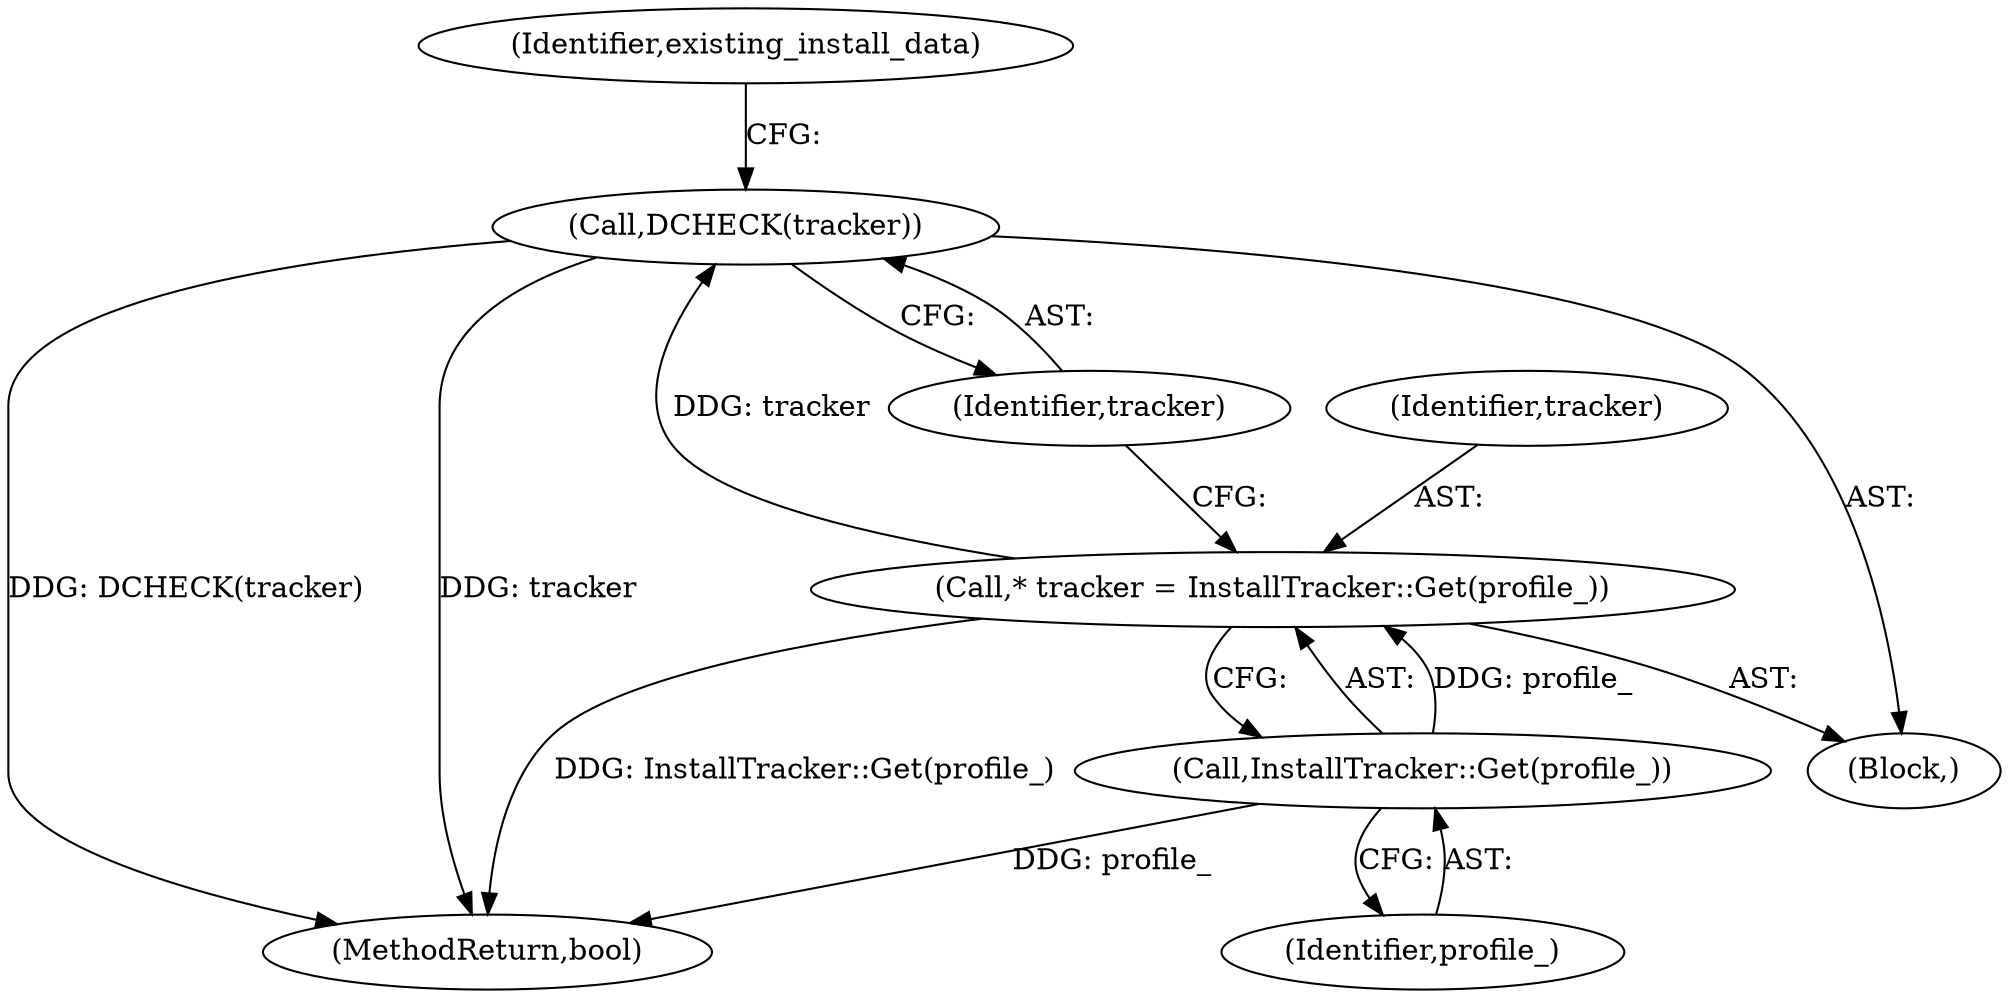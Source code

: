 digraph "0_Chrome_d30a8bd191f17b61938fc87890bffc80049b0774_4@pointer" {
"1000109" [label="(Call,DCHECK(tracker))"];
"1000105" [label="(Call,* tracker = InstallTracker::Get(profile_))"];
"1000107" [label="(Call,InstallTracker::Get(profile_))"];
"1000138" [label="(MethodReturn,bool)"];
"1000110" [label="(Identifier,tracker)"];
"1000103" [label="(Block,)"];
"1000107" [label="(Call,InstallTracker::Get(profile_))"];
"1000109" [label="(Call,DCHECK(tracker))"];
"1000108" [label="(Identifier,profile_)"];
"1000113" [label="(Identifier,existing_install_data)"];
"1000105" [label="(Call,* tracker = InstallTracker::Get(profile_))"];
"1000106" [label="(Identifier,tracker)"];
"1000109" -> "1000103"  [label="AST: "];
"1000109" -> "1000110"  [label="CFG: "];
"1000110" -> "1000109"  [label="AST: "];
"1000113" -> "1000109"  [label="CFG: "];
"1000109" -> "1000138"  [label="DDG: DCHECK(tracker)"];
"1000109" -> "1000138"  [label="DDG: tracker"];
"1000105" -> "1000109"  [label="DDG: tracker"];
"1000105" -> "1000103"  [label="AST: "];
"1000105" -> "1000107"  [label="CFG: "];
"1000106" -> "1000105"  [label="AST: "];
"1000107" -> "1000105"  [label="AST: "];
"1000110" -> "1000105"  [label="CFG: "];
"1000105" -> "1000138"  [label="DDG: InstallTracker::Get(profile_)"];
"1000107" -> "1000105"  [label="DDG: profile_"];
"1000107" -> "1000108"  [label="CFG: "];
"1000108" -> "1000107"  [label="AST: "];
"1000107" -> "1000138"  [label="DDG: profile_"];
}
